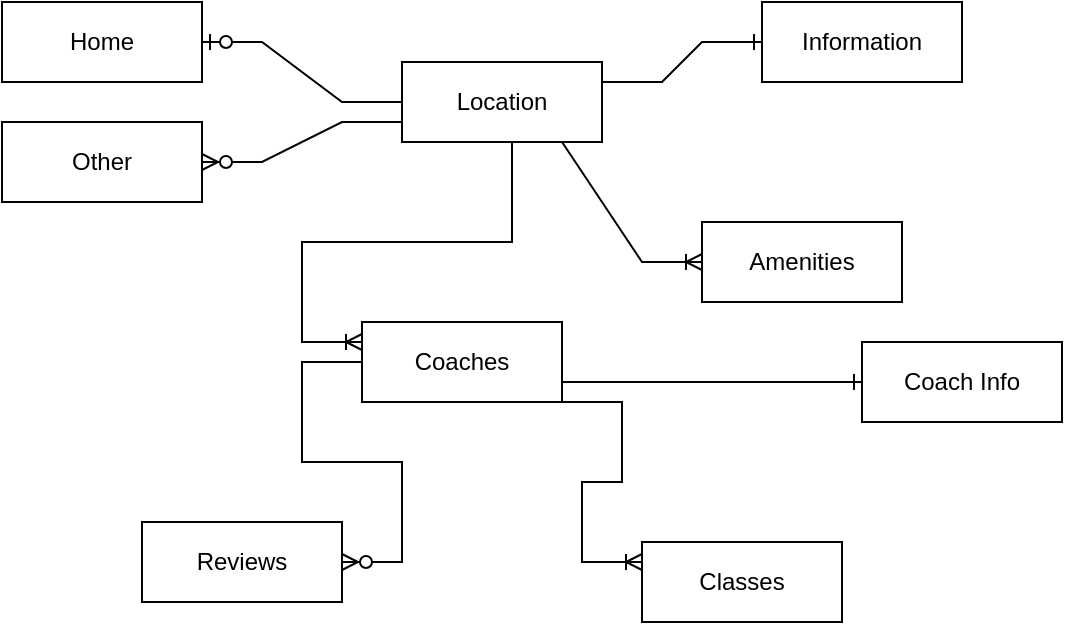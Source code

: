 <mxfile version="15.4.3" type="device"><diagram id="R2lEEEUBdFMjLlhIrx00" name="Page-1"><mxGraphModel dx="1038" dy="539" grid="1" gridSize="10" guides="1" tooltips="1" connect="1" arrows="1" fold="1" page="1" pageScale="1" pageWidth="850" pageHeight="1100" math="0" shadow="0" extFonts="Permanent Marker^https://fonts.googleapis.com/css?family=Permanent+Marker"><root><mxCell id="0"/><mxCell id="1" parent="0"/><mxCell id="bRp5lm2JkGSPd3NUwFt_-2" value="Location" style="whiteSpace=wrap;html=1;align=center;" vertex="1" parent="1"><mxGeometry x="360" y="40" width="100" height="40" as="geometry"/></mxCell><mxCell id="bRp5lm2JkGSPd3NUwFt_-3" value="Home" style="whiteSpace=wrap;html=1;align=center;" vertex="1" parent="1"><mxGeometry x="160" y="10" width="100" height="40" as="geometry"/></mxCell><mxCell id="bRp5lm2JkGSPd3NUwFt_-5" value="Other" style="whiteSpace=wrap;html=1;align=center;" vertex="1" parent="1"><mxGeometry x="160" y="70" width="100" height="40" as="geometry"/></mxCell><mxCell id="bRp5lm2JkGSPd3NUwFt_-6" value="" style="edgeStyle=entityRelationEdgeStyle;fontSize=12;html=1;endArrow=ERzeroToOne;endFill=1;rounded=0;entryX=1;entryY=0.5;entryDx=0;entryDy=0;exitX=0;exitY=0.5;exitDx=0;exitDy=0;" edge="1" parent="1" source="bRp5lm2JkGSPd3NUwFt_-2" target="bRp5lm2JkGSPd3NUwFt_-3"><mxGeometry width="100" height="100" relative="1" as="geometry"><mxPoint x="370" y="330" as="sourcePoint"/><mxPoint x="470" y="230" as="targetPoint"/></mxGeometry></mxCell><mxCell id="bRp5lm2JkGSPd3NUwFt_-7" value="" style="edgeStyle=entityRelationEdgeStyle;fontSize=12;html=1;endArrow=ERzeroToMany;endFill=1;rounded=0;exitX=0;exitY=0.75;exitDx=0;exitDy=0;entryX=1;entryY=0.5;entryDx=0;entryDy=0;" edge="1" parent="1" source="bRp5lm2JkGSPd3NUwFt_-2" target="bRp5lm2JkGSPd3NUwFt_-5"><mxGeometry width="100" height="100" relative="1" as="geometry"><mxPoint x="370" y="330" as="sourcePoint"/><mxPoint x="470" y="230" as="targetPoint"/></mxGeometry></mxCell><mxCell id="bRp5lm2JkGSPd3NUwFt_-8" value="Information" style="whiteSpace=wrap;html=1;align=center;" vertex="1" parent="1"><mxGeometry x="540" y="10" width="100" height="40" as="geometry"/></mxCell><mxCell id="bRp5lm2JkGSPd3NUwFt_-9" value="" style="edgeStyle=entityRelationEdgeStyle;fontSize=12;html=1;endArrow=ERone;endFill=1;rounded=0;entryX=0;entryY=0.5;entryDx=0;entryDy=0;exitX=1;exitY=0.25;exitDx=0;exitDy=0;" edge="1" parent="1" source="bRp5lm2JkGSPd3NUwFt_-2" target="bRp5lm2JkGSPd3NUwFt_-8"><mxGeometry width="100" height="100" relative="1" as="geometry"><mxPoint x="370" y="330" as="sourcePoint"/><mxPoint x="470" y="230" as="targetPoint"/></mxGeometry></mxCell><mxCell id="bRp5lm2JkGSPd3NUwFt_-10" value="Amenities" style="whiteSpace=wrap;html=1;align=center;" vertex="1" parent="1"><mxGeometry x="510" y="120" width="100" height="40" as="geometry"/></mxCell><mxCell id="bRp5lm2JkGSPd3NUwFt_-12" value="" style="edgeStyle=entityRelationEdgeStyle;fontSize=12;html=1;endArrow=ERoneToMany;rounded=0;entryX=0;entryY=0.5;entryDx=0;entryDy=0;exitX=0.5;exitY=1;exitDx=0;exitDy=0;" edge="1" parent="1" source="bRp5lm2JkGSPd3NUwFt_-2" target="bRp5lm2JkGSPd3NUwFt_-10"><mxGeometry width="100" height="100" relative="1" as="geometry"><mxPoint x="370" y="330" as="sourcePoint"/><mxPoint x="470" y="230" as="targetPoint"/></mxGeometry></mxCell><mxCell id="bRp5lm2JkGSPd3NUwFt_-13" value="Coaches" style="whiteSpace=wrap;html=1;align=center;" vertex="1" parent="1"><mxGeometry x="340" y="170" width="100" height="40" as="geometry"/></mxCell><mxCell id="bRp5lm2JkGSPd3NUwFt_-14" value="" style="edgeStyle=entityRelationEdgeStyle;fontSize=12;html=1;endArrow=ERoneToMany;rounded=0;exitX=0.25;exitY=1;exitDx=0;exitDy=0;" edge="1" parent="1" source="bRp5lm2JkGSPd3NUwFt_-2"><mxGeometry width="100" height="100" relative="1" as="geometry"><mxPoint x="370" y="330" as="sourcePoint"/><mxPoint x="340" y="180" as="targetPoint"/></mxGeometry></mxCell><mxCell id="bRp5lm2JkGSPd3NUwFt_-15" value="Coach Info" style="whiteSpace=wrap;html=1;align=center;" vertex="1" parent="1"><mxGeometry x="590" y="180" width="100" height="40" as="geometry"/></mxCell><mxCell id="bRp5lm2JkGSPd3NUwFt_-16" value="" style="edgeStyle=entityRelationEdgeStyle;fontSize=12;html=1;endArrow=ERone;endFill=1;rounded=0;exitX=1;exitY=0.75;exitDx=0;exitDy=0;" edge="1" parent="1" source="bRp5lm2JkGSPd3NUwFt_-13" target="bRp5lm2JkGSPd3NUwFt_-15"><mxGeometry width="100" height="100" relative="1" as="geometry"><mxPoint x="370" y="330" as="sourcePoint"/><mxPoint x="470" y="230" as="targetPoint"/></mxGeometry></mxCell><mxCell id="bRp5lm2JkGSPd3NUwFt_-17" value="Reviews" style="whiteSpace=wrap;html=1;align=center;" vertex="1" parent="1"><mxGeometry x="230" y="270" width="100" height="40" as="geometry"/></mxCell><mxCell id="bRp5lm2JkGSPd3NUwFt_-18" value="" style="edgeStyle=entityRelationEdgeStyle;fontSize=12;html=1;endArrow=ERzeroToMany;endFill=1;rounded=0;entryX=1;entryY=0.5;entryDx=0;entryDy=0;exitX=0;exitY=0.5;exitDx=0;exitDy=0;" edge="1" parent="1" source="bRp5lm2JkGSPd3NUwFt_-13" target="bRp5lm2JkGSPd3NUwFt_-17"><mxGeometry width="100" height="100" relative="1" as="geometry"><mxPoint x="370" y="330" as="sourcePoint"/><mxPoint x="470" y="230" as="targetPoint"/></mxGeometry></mxCell><mxCell id="bRp5lm2JkGSPd3NUwFt_-19" value="Classes" style="whiteSpace=wrap;html=1;align=center;" vertex="1" parent="1"><mxGeometry x="480" y="280" width="100" height="40" as="geometry"/></mxCell><mxCell id="bRp5lm2JkGSPd3NUwFt_-20" value="" style="edgeStyle=entityRelationEdgeStyle;fontSize=12;html=1;endArrow=ERoneToMany;rounded=0;entryX=0;entryY=0.25;entryDx=0;entryDy=0;exitX=1;exitY=1;exitDx=0;exitDy=0;" edge="1" parent="1" source="bRp5lm2JkGSPd3NUwFt_-13" target="bRp5lm2JkGSPd3NUwFt_-19"><mxGeometry width="100" height="100" relative="1" as="geometry"><mxPoint x="370" y="330" as="sourcePoint"/><mxPoint x="470" y="230" as="targetPoint"/></mxGeometry></mxCell></root></mxGraphModel></diagram></mxfile>